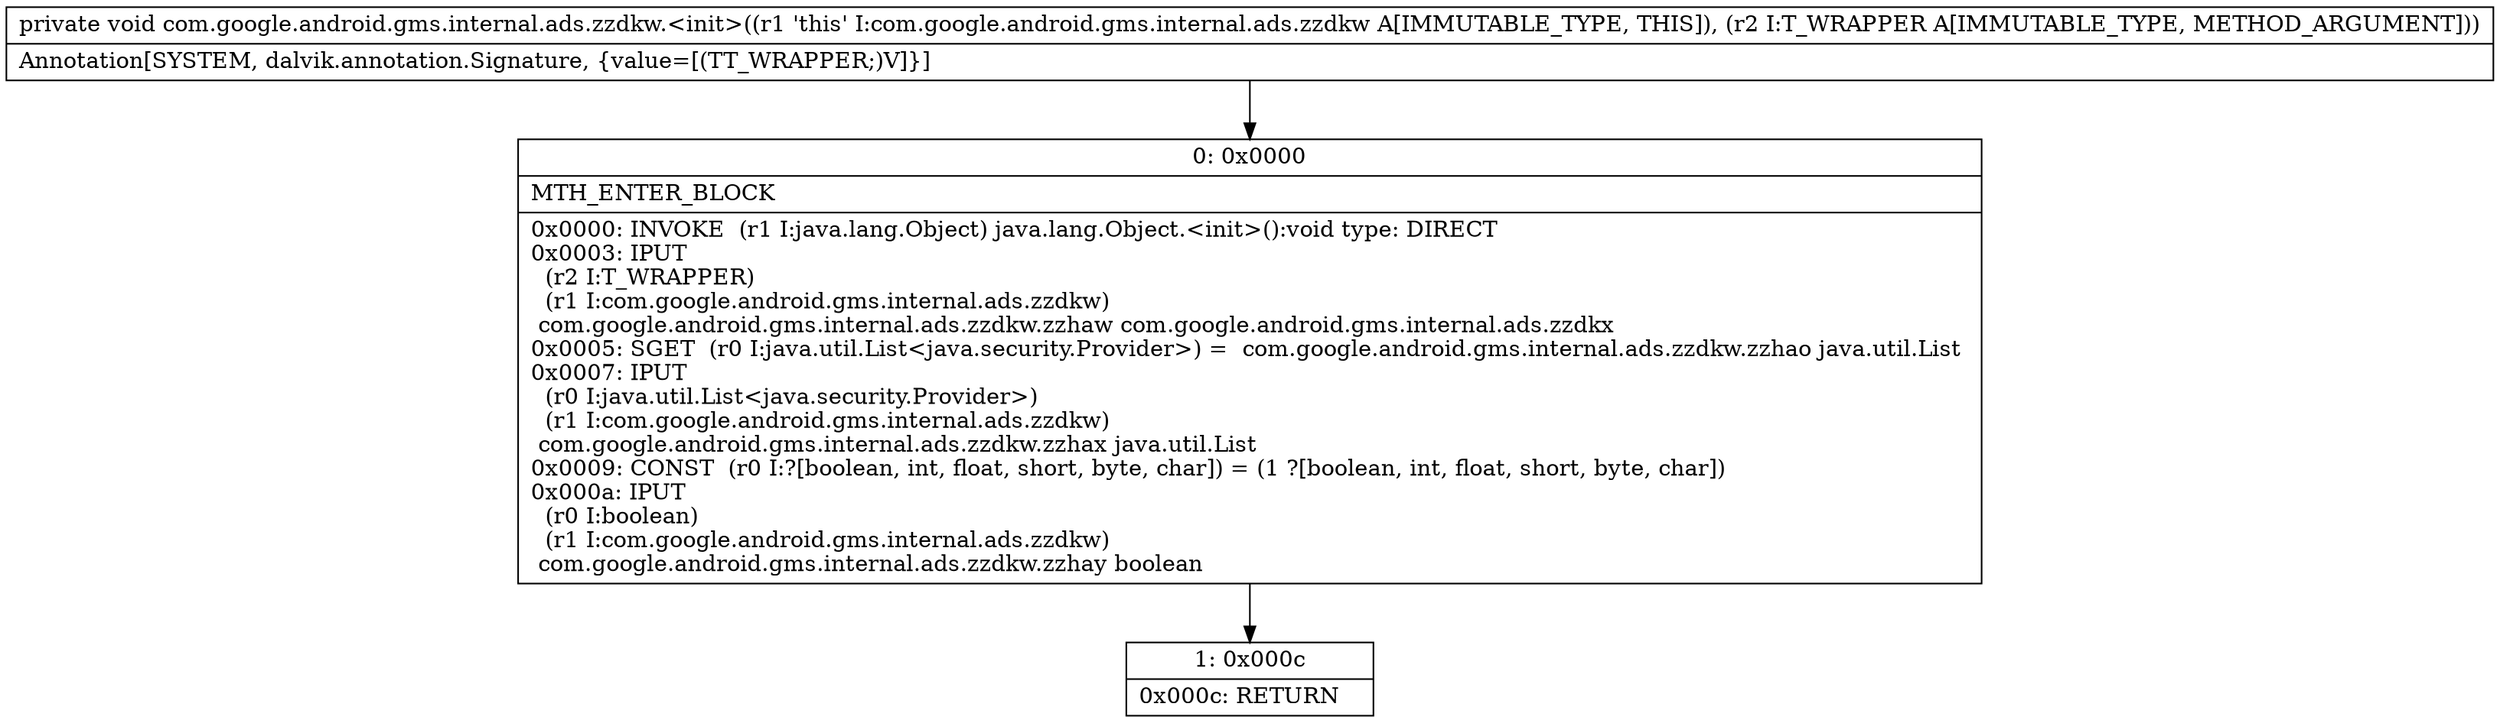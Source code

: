 digraph "CFG forcom.google.android.gms.internal.ads.zzdkw.\<init\>(Lcom\/google\/android\/gms\/internal\/ads\/zzdkx;)V" {
Node_0 [shape=record,label="{0\:\ 0x0000|MTH_ENTER_BLOCK\l|0x0000: INVOKE  (r1 I:java.lang.Object) java.lang.Object.\<init\>():void type: DIRECT \l0x0003: IPUT  \l  (r2 I:T_WRAPPER)\l  (r1 I:com.google.android.gms.internal.ads.zzdkw)\l com.google.android.gms.internal.ads.zzdkw.zzhaw com.google.android.gms.internal.ads.zzdkx \l0x0005: SGET  (r0 I:java.util.List\<java.security.Provider\>) =  com.google.android.gms.internal.ads.zzdkw.zzhao java.util.List \l0x0007: IPUT  \l  (r0 I:java.util.List\<java.security.Provider\>)\l  (r1 I:com.google.android.gms.internal.ads.zzdkw)\l com.google.android.gms.internal.ads.zzdkw.zzhax java.util.List \l0x0009: CONST  (r0 I:?[boolean, int, float, short, byte, char]) = (1 ?[boolean, int, float, short, byte, char]) \l0x000a: IPUT  \l  (r0 I:boolean)\l  (r1 I:com.google.android.gms.internal.ads.zzdkw)\l com.google.android.gms.internal.ads.zzdkw.zzhay boolean \l}"];
Node_1 [shape=record,label="{1\:\ 0x000c|0x000c: RETURN   \l}"];
MethodNode[shape=record,label="{private void com.google.android.gms.internal.ads.zzdkw.\<init\>((r1 'this' I:com.google.android.gms.internal.ads.zzdkw A[IMMUTABLE_TYPE, THIS]), (r2 I:T_WRAPPER A[IMMUTABLE_TYPE, METHOD_ARGUMENT]))  | Annotation[SYSTEM, dalvik.annotation.Signature, \{value=[(TT_WRAPPER;)V]\}]\l}"];
MethodNode -> Node_0;
Node_0 -> Node_1;
}

